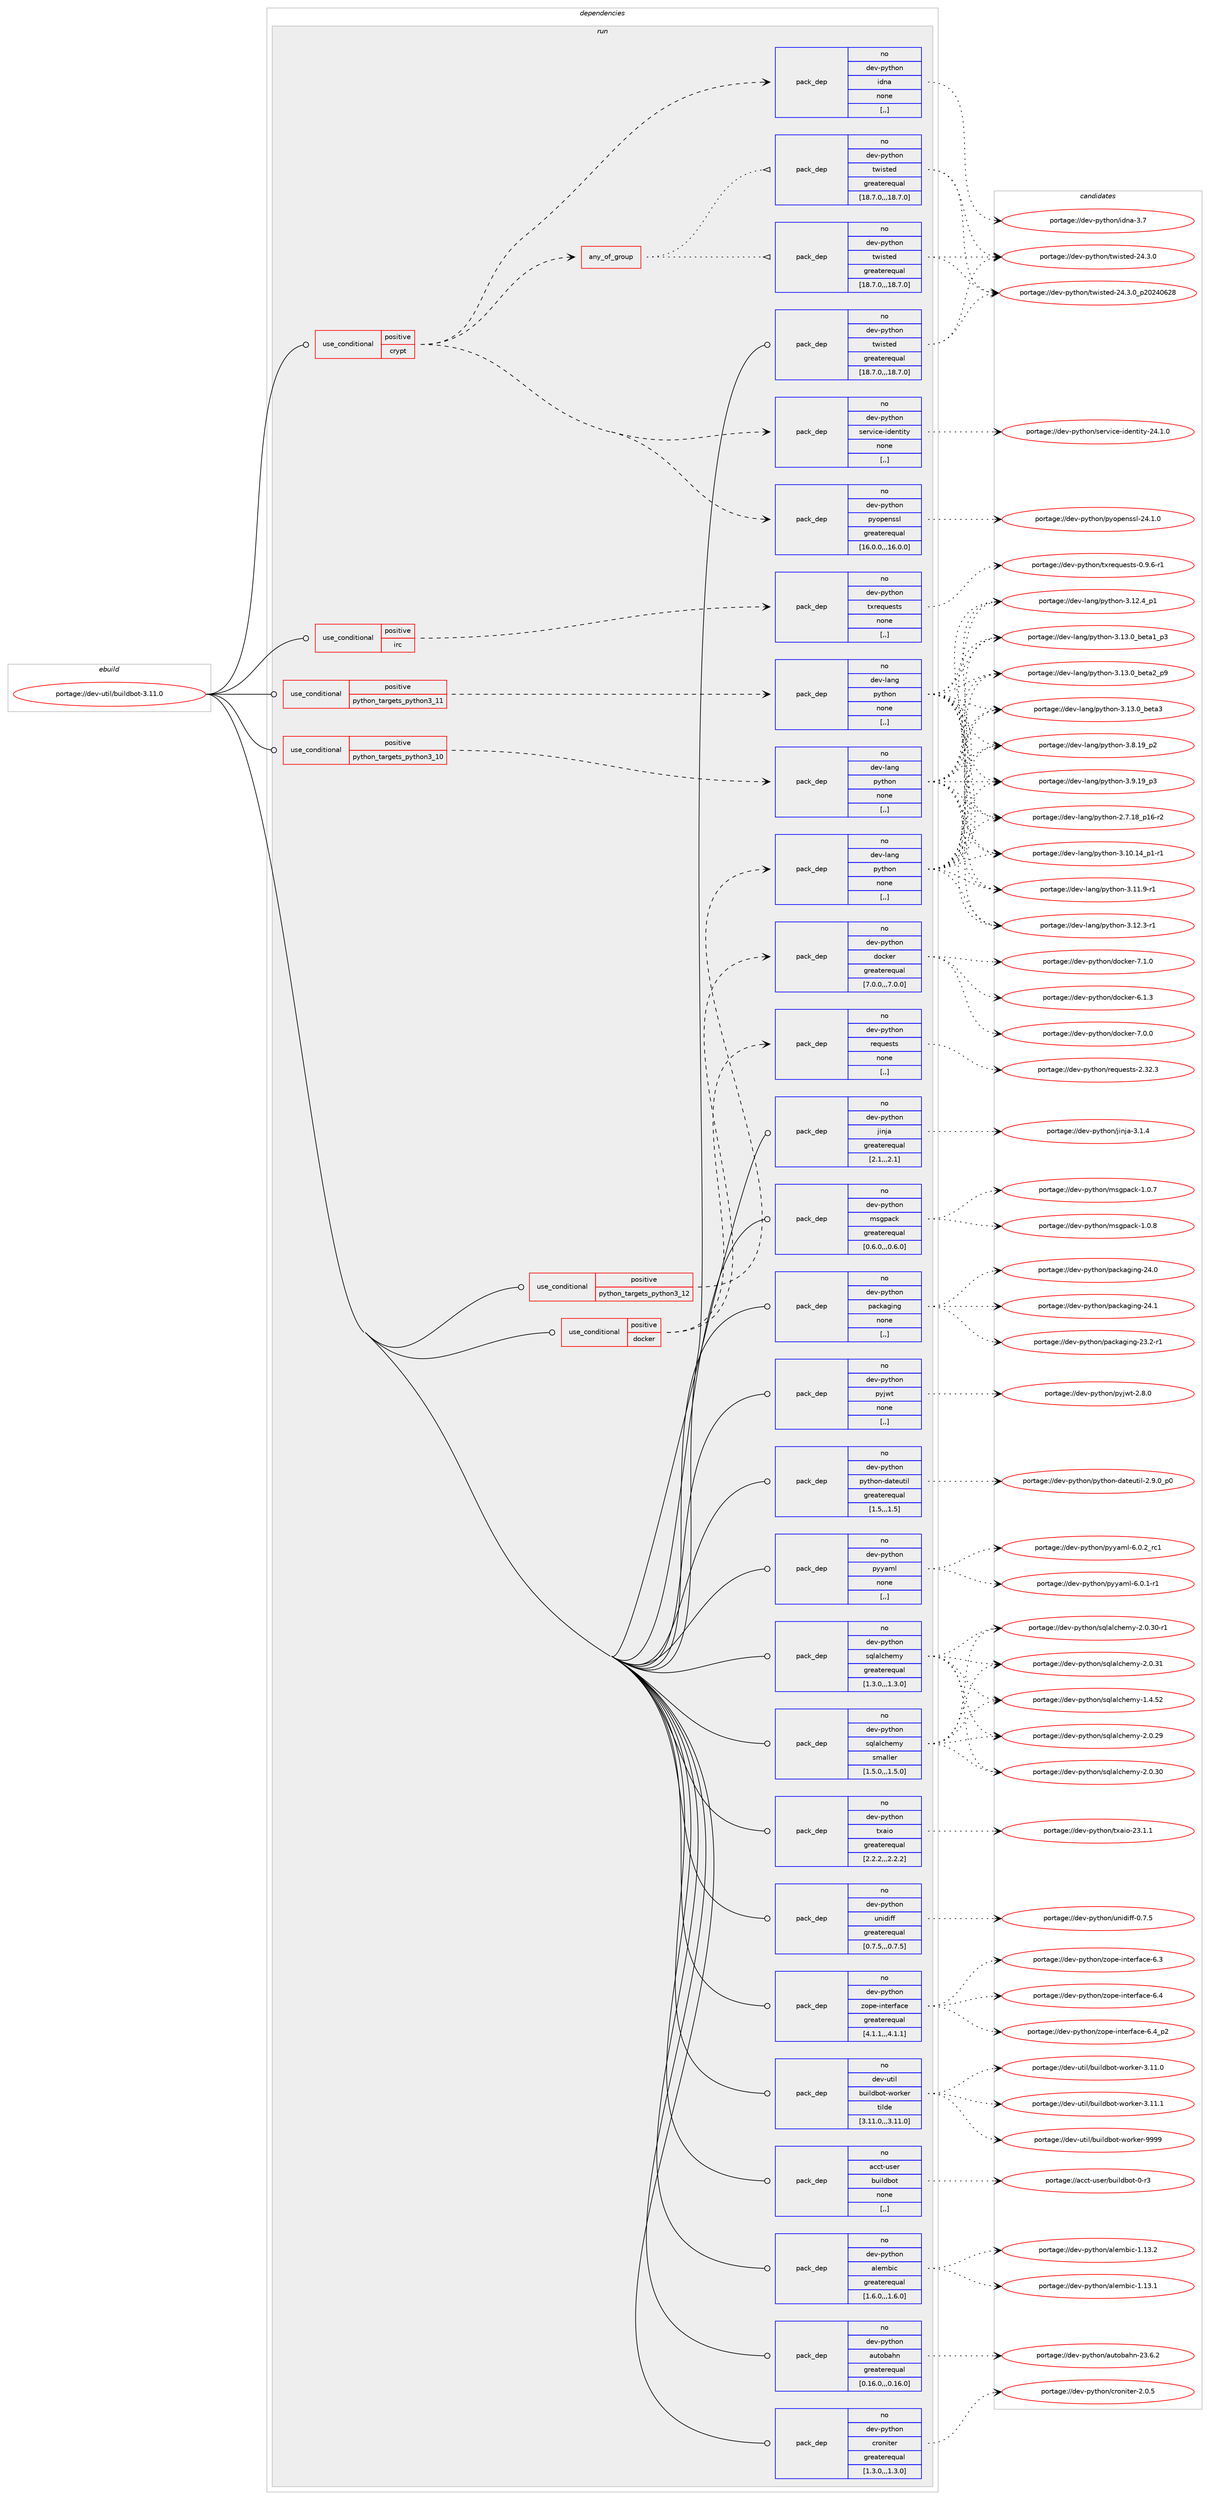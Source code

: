 digraph prolog {

# *************
# Graph options
# *************

newrank=true;
concentrate=true;
compound=true;
graph [rankdir=LR,fontname=Helvetica,fontsize=10,ranksep=1.5];#, ranksep=2.5, nodesep=0.2];
edge  [arrowhead=vee];
node  [fontname=Helvetica,fontsize=10];

# **********
# The ebuild
# **********

subgraph cluster_leftcol {
color=gray;
rank=same;
label=<<i>ebuild</i>>;
id [label="portage://dev-util/buildbot-3.11.0", color=red, width=4, href="../dev-util/buildbot-3.11.0.svg"];
}

# ****************
# The dependencies
# ****************

subgraph cluster_midcol {
color=gray;
label=<<i>dependencies</i>>;
subgraph cluster_compile {
fillcolor="#eeeeee";
style=filled;
label=<<i>compile</i>>;
}
subgraph cluster_compileandrun {
fillcolor="#eeeeee";
style=filled;
label=<<i>compile and run</i>>;
}
subgraph cluster_run {
fillcolor="#eeeeee";
style=filled;
label=<<i>run</i>>;
subgraph cond57911 {
dependency206722 [label=<<TABLE BORDER="0" CELLBORDER="1" CELLSPACING="0" CELLPADDING="4"><TR><TD ROWSPAN="3" CELLPADDING="10">use_conditional</TD></TR><TR><TD>positive</TD></TR><TR><TD>crypt</TD></TR></TABLE>>, shape=none, color=red];
subgraph pack147431 {
dependency206723 [label=<<TABLE BORDER="0" CELLBORDER="1" CELLSPACING="0" CELLPADDING="4" WIDTH="220"><TR><TD ROWSPAN="6" CELLPADDING="30">pack_dep</TD></TR><TR><TD WIDTH="110">no</TD></TR><TR><TD>dev-python</TD></TR><TR><TD>pyopenssl</TD></TR><TR><TD>greaterequal</TD></TR><TR><TD>[16.0.0,,,16.0.0]</TD></TR></TABLE>>, shape=none, color=blue];
}
dependency206722:e -> dependency206723:w [weight=20,style="dashed",arrowhead="vee"];
subgraph pack147432 {
dependency206724 [label=<<TABLE BORDER="0" CELLBORDER="1" CELLSPACING="0" CELLPADDING="4" WIDTH="220"><TR><TD ROWSPAN="6" CELLPADDING="30">pack_dep</TD></TR><TR><TD WIDTH="110">no</TD></TR><TR><TD>dev-python</TD></TR><TR><TD>service-identity</TD></TR><TR><TD>none</TD></TR><TR><TD>[,,]</TD></TR></TABLE>>, shape=none, color=blue];
}
dependency206722:e -> dependency206724:w [weight=20,style="dashed",arrowhead="vee"];
subgraph any1238 {
dependency206725 [label=<<TABLE BORDER="0" CELLBORDER="1" CELLSPACING="0" CELLPADDING="4"><TR><TD CELLPADDING="10">any_of_group</TD></TR></TABLE>>, shape=none, color=red];subgraph pack147433 {
dependency206726 [label=<<TABLE BORDER="0" CELLBORDER="1" CELLSPACING="0" CELLPADDING="4" WIDTH="220"><TR><TD ROWSPAN="6" CELLPADDING="30">pack_dep</TD></TR><TR><TD WIDTH="110">no</TD></TR><TR><TD>dev-python</TD></TR><TR><TD>twisted</TD></TR><TR><TD>greaterequal</TD></TR><TR><TD>[18.7.0,,,18.7.0]</TD></TR></TABLE>>, shape=none, color=blue];
}
dependency206725:e -> dependency206726:w [weight=20,style="dotted",arrowhead="oinv"];
subgraph pack147434 {
dependency206727 [label=<<TABLE BORDER="0" CELLBORDER="1" CELLSPACING="0" CELLPADDING="4" WIDTH="220"><TR><TD ROWSPAN="6" CELLPADDING="30">pack_dep</TD></TR><TR><TD WIDTH="110">no</TD></TR><TR><TD>dev-python</TD></TR><TR><TD>twisted</TD></TR><TR><TD>greaterequal</TD></TR><TR><TD>[18.7.0,,,18.7.0]</TD></TR></TABLE>>, shape=none, color=blue];
}
dependency206725:e -> dependency206727:w [weight=20,style="dotted",arrowhead="oinv"];
}
dependency206722:e -> dependency206725:w [weight=20,style="dashed",arrowhead="vee"];
subgraph pack147435 {
dependency206728 [label=<<TABLE BORDER="0" CELLBORDER="1" CELLSPACING="0" CELLPADDING="4" WIDTH="220"><TR><TD ROWSPAN="6" CELLPADDING="30">pack_dep</TD></TR><TR><TD WIDTH="110">no</TD></TR><TR><TD>dev-python</TD></TR><TR><TD>idna</TD></TR><TR><TD>none</TD></TR><TR><TD>[,,]</TD></TR></TABLE>>, shape=none, color=blue];
}
dependency206722:e -> dependency206728:w [weight=20,style="dashed",arrowhead="vee"];
}
id:e -> dependency206722:w [weight=20,style="solid",arrowhead="odot"];
subgraph cond57912 {
dependency206729 [label=<<TABLE BORDER="0" CELLBORDER="1" CELLSPACING="0" CELLPADDING="4"><TR><TD ROWSPAN="3" CELLPADDING="10">use_conditional</TD></TR><TR><TD>positive</TD></TR><TR><TD>docker</TD></TR></TABLE>>, shape=none, color=red];
subgraph pack147436 {
dependency206730 [label=<<TABLE BORDER="0" CELLBORDER="1" CELLSPACING="0" CELLPADDING="4" WIDTH="220"><TR><TD ROWSPAN="6" CELLPADDING="30">pack_dep</TD></TR><TR><TD WIDTH="110">no</TD></TR><TR><TD>dev-python</TD></TR><TR><TD>docker</TD></TR><TR><TD>greaterequal</TD></TR><TR><TD>[7.0.0,,,7.0.0]</TD></TR></TABLE>>, shape=none, color=blue];
}
dependency206729:e -> dependency206730:w [weight=20,style="dashed",arrowhead="vee"];
subgraph pack147437 {
dependency206731 [label=<<TABLE BORDER="0" CELLBORDER="1" CELLSPACING="0" CELLPADDING="4" WIDTH="220"><TR><TD ROWSPAN="6" CELLPADDING="30">pack_dep</TD></TR><TR><TD WIDTH="110">no</TD></TR><TR><TD>dev-python</TD></TR><TR><TD>requests</TD></TR><TR><TD>none</TD></TR><TR><TD>[,,]</TD></TR></TABLE>>, shape=none, color=blue];
}
dependency206729:e -> dependency206731:w [weight=20,style="dashed",arrowhead="vee"];
}
id:e -> dependency206729:w [weight=20,style="solid",arrowhead="odot"];
subgraph cond57913 {
dependency206732 [label=<<TABLE BORDER="0" CELLBORDER="1" CELLSPACING="0" CELLPADDING="4"><TR><TD ROWSPAN="3" CELLPADDING="10">use_conditional</TD></TR><TR><TD>positive</TD></TR><TR><TD>irc</TD></TR></TABLE>>, shape=none, color=red];
subgraph pack147438 {
dependency206733 [label=<<TABLE BORDER="0" CELLBORDER="1" CELLSPACING="0" CELLPADDING="4" WIDTH="220"><TR><TD ROWSPAN="6" CELLPADDING="30">pack_dep</TD></TR><TR><TD WIDTH="110">no</TD></TR><TR><TD>dev-python</TD></TR><TR><TD>txrequests</TD></TR><TR><TD>none</TD></TR><TR><TD>[,,]</TD></TR></TABLE>>, shape=none, color=blue];
}
dependency206732:e -> dependency206733:w [weight=20,style="dashed",arrowhead="vee"];
}
id:e -> dependency206732:w [weight=20,style="solid",arrowhead="odot"];
subgraph cond57914 {
dependency206734 [label=<<TABLE BORDER="0" CELLBORDER="1" CELLSPACING="0" CELLPADDING="4"><TR><TD ROWSPAN="3" CELLPADDING="10">use_conditional</TD></TR><TR><TD>positive</TD></TR><TR><TD>python_targets_python3_10</TD></TR></TABLE>>, shape=none, color=red];
subgraph pack147439 {
dependency206735 [label=<<TABLE BORDER="0" CELLBORDER="1" CELLSPACING="0" CELLPADDING="4" WIDTH="220"><TR><TD ROWSPAN="6" CELLPADDING="30">pack_dep</TD></TR><TR><TD WIDTH="110">no</TD></TR><TR><TD>dev-lang</TD></TR><TR><TD>python</TD></TR><TR><TD>none</TD></TR><TR><TD>[,,]</TD></TR></TABLE>>, shape=none, color=blue];
}
dependency206734:e -> dependency206735:w [weight=20,style="dashed",arrowhead="vee"];
}
id:e -> dependency206734:w [weight=20,style="solid",arrowhead="odot"];
subgraph cond57915 {
dependency206736 [label=<<TABLE BORDER="0" CELLBORDER="1" CELLSPACING="0" CELLPADDING="4"><TR><TD ROWSPAN="3" CELLPADDING="10">use_conditional</TD></TR><TR><TD>positive</TD></TR><TR><TD>python_targets_python3_11</TD></TR></TABLE>>, shape=none, color=red];
subgraph pack147440 {
dependency206737 [label=<<TABLE BORDER="0" CELLBORDER="1" CELLSPACING="0" CELLPADDING="4" WIDTH="220"><TR><TD ROWSPAN="6" CELLPADDING="30">pack_dep</TD></TR><TR><TD WIDTH="110">no</TD></TR><TR><TD>dev-lang</TD></TR><TR><TD>python</TD></TR><TR><TD>none</TD></TR><TR><TD>[,,]</TD></TR></TABLE>>, shape=none, color=blue];
}
dependency206736:e -> dependency206737:w [weight=20,style="dashed",arrowhead="vee"];
}
id:e -> dependency206736:w [weight=20,style="solid",arrowhead="odot"];
subgraph cond57916 {
dependency206738 [label=<<TABLE BORDER="0" CELLBORDER="1" CELLSPACING="0" CELLPADDING="4"><TR><TD ROWSPAN="3" CELLPADDING="10">use_conditional</TD></TR><TR><TD>positive</TD></TR><TR><TD>python_targets_python3_12</TD></TR></TABLE>>, shape=none, color=red];
subgraph pack147441 {
dependency206739 [label=<<TABLE BORDER="0" CELLBORDER="1" CELLSPACING="0" CELLPADDING="4" WIDTH="220"><TR><TD ROWSPAN="6" CELLPADDING="30">pack_dep</TD></TR><TR><TD WIDTH="110">no</TD></TR><TR><TD>dev-lang</TD></TR><TR><TD>python</TD></TR><TR><TD>none</TD></TR><TR><TD>[,,]</TD></TR></TABLE>>, shape=none, color=blue];
}
dependency206738:e -> dependency206739:w [weight=20,style="dashed",arrowhead="vee"];
}
id:e -> dependency206738:w [weight=20,style="solid",arrowhead="odot"];
subgraph pack147442 {
dependency206740 [label=<<TABLE BORDER="0" CELLBORDER="1" CELLSPACING="0" CELLPADDING="4" WIDTH="220"><TR><TD ROWSPAN="6" CELLPADDING="30">pack_dep</TD></TR><TR><TD WIDTH="110">no</TD></TR><TR><TD>acct-user</TD></TR><TR><TD>buildbot</TD></TR><TR><TD>none</TD></TR><TR><TD>[,,]</TD></TR></TABLE>>, shape=none, color=blue];
}
id:e -> dependency206740:w [weight=20,style="solid",arrowhead="odot"];
subgraph pack147443 {
dependency206741 [label=<<TABLE BORDER="0" CELLBORDER="1" CELLSPACING="0" CELLPADDING="4" WIDTH="220"><TR><TD ROWSPAN="6" CELLPADDING="30">pack_dep</TD></TR><TR><TD WIDTH="110">no</TD></TR><TR><TD>dev-python</TD></TR><TR><TD>alembic</TD></TR><TR><TD>greaterequal</TD></TR><TR><TD>[1.6.0,,,1.6.0]</TD></TR></TABLE>>, shape=none, color=blue];
}
id:e -> dependency206741:w [weight=20,style="solid",arrowhead="odot"];
subgraph pack147444 {
dependency206742 [label=<<TABLE BORDER="0" CELLBORDER="1" CELLSPACING="0" CELLPADDING="4" WIDTH="220"><TR><TD ROWSPAN="6" CELLPADDING="30">pack_dep</TD></TR><TR><TD WIDTH="110">no</TD></TR><TR><TD>dev-python</TD></TR><TR><TD>autobahn</TD></TR><TR><TD>greaterequal</TD></TR><TR><TD>[0.16.0,,,0.16.0]</TD></TR></TABLE>>, shape=none, color=blue];
}
id:e -> dependency206742:w [weight=20,style="solid",arrowhead="odot"];
subgraph pack147445 {
dependency206743 [label=<<TABLE BORDER="0" CELLBORDER="1" CELLSPACING="0" CELLPADDING="4" WIDTH="220"><TR><TD ROWSPAN="6" CELLPADDING="30">pack_dep</TD></TR><TR><TD WIDTH="110">no</TD></TR><TR><TD>dev-python</TD></TR><TR><TD>croniter</TD></TR><TR><TD>greaterequal</TD></TR><TR><TD>[1.3.0,,,1.3.0]</TD></TR></TABLE>>, shape=none, color=blue];
}
id:e -> dependency206743:w [weight=20,style="solid",arrowhead="odot"];
subgraph pack147446 {
dependency206744 [label=<<TABLE BORDER="0" CELLBORDER="1" CELLSPACING="0" CELLPADDING="4" WIDTH="220"><TR><TD ROWSPAN="6" CELLPADDING="30">pack_dep</TD></TR><TR><TD WIDTH="110">no</TD></TR><TR><TD>dev-python</TD></TR><TR><TD>jinja</TD></TR><TR><TD>greaterequal</TD></TR><TR><TD>[2.1,,,2.1]</TD></TR></TABLE>>, shape=none, color=blue];
}
id:e -> dependency206744:w [weight=20,style="solid",arrowhead="odot"];
subgraph pack147447 {
dependency206745 [label=<<TABLE BORDER="0" CELLBORDER="1" CELLSPACING="0" CELLPADDING="4" WIDTH="220"><TR><TD ROWSPAN="6" CELLPADDING="30">pack_dep</TD></TR><TR><TD WIDTH="110">no</TD></TR><TR><TD>dev-python</TD></TR><TR><TD>msgpack</TD></TR><TR><TD>greaterequal</TD></TR><TR><TD>[0.6.0,,,0.6.0]</TD></TR></TABLE>>, shape=none, color=blue];
}
id:e -> dependency206745:w [weight=20,style="solid",arrowhead="odot"];
subgraph pack147448 {
dependency206746 [label=<<TABLE BORDER="0" CELLBORDER="1" CELLSPACING="0" CELLPADDING="4" WIDTH="220"><TR><TD ROWSPAN="6" CELLPADDING="30">pack_dep</TD></TR><TR><TD WIDTH="110">no</TD></TR><TR><TD>dev-python</TD></TR><TR><TD>packaging</TD></TR><TR><TD>none</TD></TR><TR><TD>[,,]</TD></TR></TABLE>>, shape=none, color=blue];
}
id:e -> dependency206746:w [weight=20,style="solid",arrowhead="odot"];
subgraph pack147449 {
dependency206747 [label=<<TABLE BORDER="0" CELLBORDER="1" CELLSPACING="0" CELLPADDING="4" WIDTH="220"><TR><TD ROWSPAN="6" CELLPADDING="30">pack_dep</TD></TR><TR><TD WIDTH="110">no</TD></TR><TR><TD>dev-python</TD></TR><TR><TD>pyjwt</TD></TR><TR><TD>none</TD></TR><TR><TD>[,,]</TD></TR></TABLE>>, shape=none, color=blue];
}
id:e -> dependency206747:w [weight=20,style="solid",arrowhead="odot"];
subgraph pack147450 {
dependency206748 [label=<<TABLE BORDER="0" CELLBORDER="1" CELLSPACING="0" CELLPADDING="4" WIDTH="220"><TR><TD ROWSPAN="6" CELLPADDING="30">pack_dep</TD></TR><TR><TD WIDTH="110">no</TD></TR><TR><TD>dev-python</TD></TR><TR><TD>python-dateutil</TD></TR><TR><TD>greaterequal</TD></TR><TR><TD>[1.5,,,1.5]</TD></TR></TABLE>>, shape=none, color=blue];
}
id:e -> dependency206748:w [weight=20,style="solid",arrowhead="odot"];
subgraph pack147451 {
dependency206749 [label=<<TABLE BORDER="0" CELLBORDER="1" CELLSPACING="0" CELLPADDING="4" WIDTH="220"><TR><TD ROWSPAN="6" CELLPADDING="30">pack_dep</TD></TR><TR><TD WIDTH="110">no</TD></TR><TR><TD>dev-python</TD></TR><TR><TD>pyyaml</TD></TR><TR><TD>none</TD></TR><TR><TD>[,,]</TD></TR></TABLE>>, shape=none, color=blue];
}
id:e -> dependency206749:w [weight=20,style="solid",arrowhead="odot"];
subgraph pack147452 {
dependency206750 [label=<<TABLE BORDER="0" CELLBORDER="1" CELLSPACING="0" CELLPADDING="4" WIDTH="220"><TR><TD ROWSPAN="6" CELLPADDING="30">pack_dep</TD></TR><TR><TD WIDTH="110">no</TD></TR><TR><TD>dev-python</TD></TR><TR><TD>sqlalchemy</TD></TR><TR><TD>greaterequal</TD></TR><TR><TD>[1.3.0,,,1.3.0]</TD></TR></TABLE>>, shape=none, color=blue];
}
id:e -> dependency206750:w [weight=20,style="solid",arrowhead="odot"];
subgraph pack147453 {
dependency206751 [label=<<TABLE BORDER="0" CELLBORDER="1" CELLSPACING="0" CELLPADDING="4" WIDTH="220"><TR><TD ROWSPAN="6" CELLPADDING="30">pack_dep</TD></TR><TR><TD WIDTH="110">no</TD></TR><TR><TD>dev-python</TD></TR><TR><TD>sqlalchemy</TD></TR><TR><TD>smaller</TD></TR><TR><TD>[1.5.0,,,1.5.0]</TD></TR></TABLE>>, shape=none, color=blue];
}
id:e -> dependency206751:w [weight=20,style="solid",arrowhead="odot"];
subgraph pack147454 {
dependency206752 [label=<<TABLE BORDER="0" CELLBORDER="1" CELLSPACING="0" CELLPADDING="4" WIDTH="220"><TR><TD ROWSPAN="6" CELLPADDING="30">pack_dep</TD></TR><TR><TD WIDTH="110">no</TD></TR><TR><TD>dev-python</TD></TR><TR><TD>twisted</TD></TR><TR><TD>greaterequal</TD></TR><TR><TD>[18.7.0,,,18.7.0]</TD></TR></TABLE>>, shape=none, color=blue];
}
id:e -> dependency206752:w [weight=20,style="solid",arrowhead="odot"];
subgraph pack147455 {
dependency206753 [label=<<TABLE BORDER="0" CELLBORDER="1" CELLSPACING="0" CELLPADDING="4" WIDTH="220"><TR><TD ROWSPAN="6" CELLPADDING="30">pack_dep</TD></TR><TR><TD WIDTH="110">no</TD></TR><TR><TD>dev-python</TD></TR><TR><TD>txaio</TD></TR><TR><TD>greaterequal</TD></TR><TR><TD>[2.2.2,,,2.2.2]</TD></TR></TABLE>>, shape=none, color=blue];
}
id:e -> dependency206753:w [weight=20,style="solid",arrowhead="odot"];
subgraph pack147456 {
dependency206754 [label=<<TABLE BORDER="0" CELLBORDER="1" CELLSPACING="0" CELLPADDING="4" WIDTH="220"><TR><TD ROWSPAN="6" CELLPADDING="30">pack_dep</TD></TR><TR><TD WIDTH="110">no</TD></TR><TR><TD>dev-python</TD></TR><TR><TD>unidiff</TD></TR><TR><TD>greaterequal</TD></TR><TR><TD>[0.7.5,,,0.7.5]</TD></TR></TABLE>>, shape=none, color=blue];
}
id:e -> dependency206754:w [weight=20,style="solid",arrowhead="odot"];
subgraph pack147457 {
dependency206755 [label=<<TABLE BORDER="0" CELLBORDER="1" CELLSPACING="0" CELLPADDING="4" WIDTH="220"><TR><TD ROWSPAN="6" CELLPADDING="30">pack_dep</TD></TR><TR><TD WIDTH="110">no</TD></TR><TR><TD>dev-python</TD></TR><TR><TD>zope-interface</TD></TR><TR><TD>greaterequal</TD></TR><TR><TD>[4.1.1,,,4.1.1]</TD></TR></TABLE>>, shape=none, color=blue];
}
id:e -> dependency206755:w [weight=20,style="solid",arrowhead="odot"];
subgraph pack147458 {
dependency206756 [label=<<TABLE BORDER="0" CELLBORDER="1" CELLSPACING="0" CELLPADDING="4" WIDTH="220"><TR><TD ROWSPAN="6" CELLPADDING="30">pack_dep</TD></TR><TR><TD WIDTH="110">no</TD></TR><TR><TD>dev-util</TD></TR><TR><TD>buildbot-worker</TD></TR><TR><TD>tilde</TD></TR><TR><TD>[3.11.0,,,3.11.0]</TD></TR></TABLE>>, shape=none, color=blue];
}
id:e -> dependency206756:w [weight=20,style="solid",arrowhead="odot"];
}
}

# **************
# The candidates
# **************

subgraph cluster_choices {
rank=same;
color=gray;
label=<<i>candidates</i>>;

subgraph choice147431 {
color=black;
nodesep=1;
choice100101118451121211161041111104711212111111210111011511510845505246494648 [label="portage://dev-python/pyopenssl-24.1.0", color=red, width=4,href="../dev-python/pyopenssl-24.1.0.svg"];
dependency206723:e -> choice100101118451121211161041111104711212111111210111011511510845505246494648:w [style=dotted,weight="100"];
}
subgraph choice147432 {
color=black;
nodesep=1;
choice1001011184511212111610411111047115101114118105991014510510010111011610511612145505246494648 [label="portage://dev-python/service-identity-24.1.0", color=red, width=4,href="../dev-python/service-identity-24.1.0.svg"];
dependency206724:e -> choice1001011184511212111610411111047115101114118105991014510510010111011610511612145505246494648:w [style=dotted,weight="100"];
}
subgraph choice147433 {
color=black;
nodesep=1;
choice100101118451121211161041111104711611910511511610110045505246514648 [label="portage://dev-python/twisted-24.3.0", color=red, width=4,href="../dev-python/twisted-24.3.0.svg"];
choice100101118451121211161041111104711611910511511610110045505246514648951125048505248545056 [label="portage://dev-python/twisted-24.3.0_p20240628", color=red, width=4,href="../dev-python/twisted-24.3.0_p20240628.svg"];
dependency206726:e -> choice100101118451121211161041111104711611910511511610110045505246514648:w [style=dotted,weight="100"];
dependency206726:e -> choice100101118451121211161041111104711611910511511610110045505246514648951125048505248545056:w [style=dotted,weight="100"];
}
subgraph choice147434 {
color=black;
nodesep=1;
choice100101118451121211161041111104711611910511511610110045505246514648 [label="portage://dev-python/twisted-24.3.0", color=red, width=4,href="../dev-python/twisted-24.3.0.svg"];
choice100101118451121211161041111104711611910511511610110045505246514648951125048505248545056 [label="portage://dev-python/twisted-24.3.0_p20240628", color=red, width=4,href="../dev-python/twisted-24.3.0_p20240628.svg"];
dependency206727:e -> choice100101118451121211161041111104711611910511511610110045505246514648:w [style=dotted,weight="100"];
dependency206727:e -> choice100101118451121211161041111104711611910511511610110045505246514648951125048505248545056:w [style=dotted,weight="100"];
}
subgraph choice147435 {
color=black;
nodesep=1;
choice10010111845112121116104111110471051001109745514655 [label="portage://dev-python/idna-3.7", color=red, width=4,href="../dev-python/idna-3.7.svg"];
dependency206728:e -> choice10010111845112121116104111110471051001109745514655:w [style=dotted,weight="100"];
}
subgraph choice147436 {
color=black;
nodesep=1;
choice100101118451121211161041111104710011199107101114455446494651 [label="portage://dev-python/docker-6.1.3", color=red, width=4,href="../dev-python/docker-6.1.3.svg"];
choice100101118451121211161041111104710011199107101114455546484648 [label="portage://dev-python/docker-7.0.0", color=red, width=4,href="../dev-python/docker-7.0.0.svg"];
choice100101118451121211161041111104710011199107101114455546494648 [label="portage://dev-python/docker-7.1.0", color=red, width=4,href="../dev-python/docker-7.1.0.svg"];
dependency206730:e -> choice100101118451121211161041111104710011199107101114455446494651:w [style=dotted,weight="100"];
dependency206730:e -> choice100101118451121211161041111104710011199107101114455546484648:w [style=dotted,weight="100"];
dependency206730:e -> choice100101118451121211161041111104710011199107101114455546494648:w [style=dotted,weight="100"];
}
subgraph choice147437 {
color=black;
nodesep=1;
choice100101118451121211161041111104711410111311710111511611545504651504651 [label="portage://dev-python/requests-2.32.3", color=red, width=4,href="../dev-python/requests-2.32.3.svg"];
dependency206731:e -> choice100101118451121211161041111104711410111311710111511611545504651504651:w [style=dotted,weight="100"];
}
subgraph choice147438 {
color=black;
nodesep=1;
choice10010111845112121116104111110471161201141011131171011151161154548465746544511449 [label="portage://dev-python/txrequests-0.9.6-r1", color=red, width=4,href="../dev-python/txrequests-0.9.6-r1.svg"];
dependency206733:e -> choice10010111845112121116104111110471161201141011131171011151161154548465746544511449:w [style=dotted,weight="100"];
}
subgraph choice147439 {
color=black;
nodesep=1;
choice100101118451089711010347112121116104111110455046554649569511249544511450 [label="portage://dev-lang/python-2.7.18_p16-r2", color=red, width=4,href="../dev-lang/python-2.7.18_p16-r2.svg"];
choice100101118451089711010347112121116104111110455146494846495295112494511449 [label="portage://dev-lang/python-3.10.14_p1-r1", color=red, width=4,href="../dev-lang/python-3.10.14_p1-r1.svg"];
choice100101118451089711010347112121116104111110455146494946574511449 [label="portage://dev-lang/python-3.11.9-r1", color=red, width=4,href="../dev-lang/python-3.11.9-r1.svg"];
choice100101118451089711010347112121116104111110455146495046514511449 [label="portage://dev-lang/python-3.12.3-r1", color=red, width=4,href="../dev-lang/python-3.12.3-r1.svg"];
choice100101118451089711010347112121116104111110455146495046529511249 [label="portage://dev-lang/python-3.12.4_p1", color=red, width=4,href="../dev-lang/python-3.12.4_p1.svg"];
choice10010111845108971101034711212111610411111045514649514648959810111697499511251 [label="portage://dev-lang/python-3.13.0_beta1_p3", color=red, width=4,href="../dev-lang/python-3.13.0_beta1_p3.svg"];
choice10010111845108971101034711212111610411111045514649514648959810111697509511257 [label="portage://dev-lang/python-3.13.0_beta2_p9", color=red, width=4,href="../dev-lang/python-3.13.0_beta2_p9.svg"];
choice1001011184510897110103471121211161041111104551464951464895981011169751 [label="portage://dev-lang/python-3.13.0_beta3", color=red, width=4,href="../dev-lang/python-3.13.0_beta3.svg"];
choice100101118451089711010347112121116104111110455146564649579511250 [label="portage://dev-lang/python-3.8.19_p2", color=red, width=4,href="../dev-lang/python-3.8.19_p2.svg"];
choice100101118451089711010347112121116104111110455146574649579511251 [label="portage://dev-lang/python-3.9.19_p3", color=red, width=4,href="../dev-lang/python-3.9.19_p3.svg"];
dependency206735:e -> choice100101118451089711010347112121116104111110455046554649569511249544511450:w [style=dotted,weight="100"];
dependency206735:e -> choice100101118451089711010347112121116104111110455146494846495295112494511449:w [style=dotted,weight="100"];
dependency206735:e -> choice100101118451089711010347112121116104111110455146494946574511449:w [style=dotted,weight="100"];
dependency206735:e -> choice100101118451089711010347112121116104111110455146495046514511449:w [style=dotted,weight="100"];
dependency206735:e -> choice100101118451089711010347112121116104111110455146495046529511249:w [style=dotted,weight="100"];
dependency206735:e -> choice10010111845108971101034711212111610411111045514649514648959810111697499511251:w [style=dotted,weight="100"];
dependency206735:e -> choice10010111845108971101034711212111610411111045514649514648959810111697509511257:w [style=dotted,weight="100"];
dependency206735:e -> choice1001011184510897110103471121211161041111104551464951464895981011169751:w [style=dotted,weight="100"];
dependency206735:e -> choice100101118451089711010347112121116104111110455146564649579511250:w [style=dotted,weight="100"];
dependency206735:e -> choice100101118451089711010347112121116104111110455146574649579511251:w [style=dotted,weight="100"];
}
subgraph choice147440 {
color=black;
nodesep=1;
choice100101118451089711010347112121116104111110455046554649569511249544511450 [label="portage://dev-lang/python-2.7.18_p16-r2", color=red, width=4,href="../dev-lang/python-2.7.18_p16-r2.svg"];
choice100101118451089711010347112121116104111110455146494846495295112494511449 [label="portage://dev-lang/python-3.10.14_p1-r1", color=red, width=4,href="../dev-lang/python-3.10.14_p1-r1.svg"];
choice100101118451089711010347112121116104111110455146494946574511449 [label="portage://dev-lang/python-3.11.9-r1", color=red, width=4,href="../dev-lang/python-3.11.9-r1.svg"];
choice100101118451089711010347112121116104111110455146495046514511449 [label="portage://dev-lang/python-3.12.3-r1", color=red, width=4,href="../dev-lang/python-3.12.3-r1.svg"];
choice100101118451089711010347112121116104111110455146495046529511249 [label="portage://dev-lang/python-3.12.4_p1", color=red, width=4,href="../dev-lang/python-3.12.4_p1.svg"];
choice10010111845108971101034711212111610411111045514649514648959810111697499511251 [label="portage://dev-lang/python-3.13.0_beta1_p3", color=red, width=4,href="../dev-lang/python-3.13.0_beta1_p3.svg"];
choice10010111845108971101034711212111610411111045514649514648959810111697509511257 [label="portage://dev-lang/python-3.13.0_beta2_p9", color=red, width=4,href="../dev-lang/python-3.13.0_beta2_p9.svg"];
choice1001011184510897110103471121211161041111104551464951464895981011169751 [label="portage://dev-lang/python-3.13.0_beta3", color=red, width=4,href="../dev-lang/python-3.13.0_beta3.svg"];
choice100101118451089711010347112121116104111110455146564649579511250 [label="portage://dev-lang/python-3.8.19_p2", color=red, width=4,href="../dev-lang/python-3.8.19_p2.svg"];
choice100101118451089711010347112121116104111110455146574649579511251 [label="portage://dev-lang/python-3.9.19_p3", color=red, width=4,href="../dev-lang/python-3.9.19_p3.svg"];
dependency206737:e -> choice100101118451089711010347112121116104111110455046554649569511249544511450:w [style=dotted,weight="100"];
dependency206737:e -> choice100101118451089711010347112121116104111110455146494846495295112494511449:w [style=dotted,weight="100"];
dependency206737:e -> choice100101118451089711010347112121116104111110455146494946574511449:w [style=dotted,weight="100"];
dependency206737:e -> choice100101118451089711010347112121116104111110455146495046514511449:w [style=dotted,weight="100"];
dependency206737:e -> choice100101118451089711010347112121116104111110455146495046529511249:w [style=dotted,weight="100"];
dependency206737:e -> choice10010111845108971101034711212111610411111045514649514648959810111697499511251:w [style=dotted,weight="100"];
dependency206737:e -> choice10010111845108971101034711212111610411111045514649514648959810111697509511257:w [style=dotted,weight="100"];
dependency206737:e -> choice1001011184510897110103471121211161041111104551464951464895981011169751:w [style=dotted,weight="100"];
dependency206737:e -> choice100101118451089711010347112121116104111110455146564649579511250:w [style=dotted,weight="100"];
dependency206737:e -> choice100101118451089711010347112121116104111110455146574649579511251:w [style=dotted,weight="100"];
}
subgraph choice147441 {
color=black;
nodesep=1;
choice100101118451089711010347112121116104111110455046554649569511249544511450 [label="portage://dev-lang/python-2.7.18_p16-r2", color=red, width=4,href="../dev-lang/python-2.7.18_p16-r2.svg"];
choice100101118451089711010347112121116104111110455146494846495295112494511449 [label="portage://dev-lang/python-3.10.14_p1-r1", color=red, width=4,href="../dev-lang/python-3.10.14_p1-r1.svg"];
choice100101118451089711010347112121116104111110455146494946574511449 [label="portage://dev-lang/python-3.11.9-r1", color=red, width=4,href="../dev-lang/python-3.11.9-r1.svg"];
choice100101118451089711010347112121116104111110455146495046514511449 [label="portage://dev-lang/python-3.12.3-r1", color=red, width=4,href="../dev-lang/python-3.12.3-r1.svg"];
choice100101118451089711010347112121116104111110455146495046529511249 [label="portage://dev-lang/python-3.12.4_p1", color=red, width=4,href="../dev-lang/python-3.12.4_p1.svg"];
choice10010111845108971101034711212111610411111045514649514648959810111697499511251 [label="portage://dev-lang/python-3.13.0_beta1_p3", color=red, width=4,href="../dev-lang/python-3.13.0_beta1_p3.svg"];
choice10010111845108971101034711212111610411111045514649514648959810111697509511257 [label="portage://dev-lang/python-3.13.0_beta2_p9", color=red, width=4,href="../dev-lang/python-3.13.0_beta2_p9.svg"];
choice1001011184510897110103471121211161041111104551464951464895981011169751 [label="portage://dev-lang/python-3.13.0_beta3", color=red, width=4,href="../dev-lang/python-3.13.0_beta3.svg"];
choice100101118451089711010347112121116104111110455146564649579511250 [label="portage://dev-lang/python-3.8.19_p2", color=red, width=4,href="../dev-lang/python-3.8.19_p2.svg"];
choice100101118451089711010347112121116104111110455146574649579511251 [label="portage://dev-lang/python-3.9.19_p3", color=red, width=4,href="../dev-lang/python-3.9.19_p3.svg"];
dependency206739:e -> choice100101118451089711010347112121116104111110455046554649569511249544511450:w [style=dotted,weight="100"];
dependency206739:e -> choice100101118451089711010347112121116104111110455146494846495295112494511449:w [style=dotted,weight="100"];
dependency206739:e -> choice100101118451089711010347112121116104111110455146494946574511449:w [style=dotted,weight="100"];
dependency206739:e -> choice100101118451089711010347112121116104111110455146495046514511449:w [style=dotted,weight="100"];
dependency206739:e -> choice100101118451089711010347112121116104111110455146495046529511249:w [style=dotted,weight="100"];
dependency206739:e -> choice10010111845108971101034711212111610411111045514649514648959810111697499511251:w [style=dotted,weight="100"];
dependency206739:e -> choice10010111845108971101034711212111610411111045514649514648959810111697509511257:w [style=dotted,weight="100"];
dependency206739:e -> choice1001011184510897110103471121211161041111104551464951464895981011169751:w [style=dotted,weight="100"];
dependency206739:e -> choice100101118451089711010347112121116104111110455146564649579511250:w [style=dotted,weight="100"];
dependency206739:e -> choice100101118451089711010347112121116104111110455146574649579511251:w [style=dotted,weight="100"];
}
subgraph choice147442 {
color=black;
nodesep=1;
choice9799991164511711510111447981171051081009811111645484511451 [label="portage://acct-user/buildbot-0-r3", color=red, width=4,href="../acct-user/buildbot-0-r3.svg"];
dependency206740:e -> choice9799991164511711510111447981171051081009811111645484511451:w [style=dotted,weight="100"];
}
subgraph choice147443 {
color=black;
nodesep=1;
choice100101118451121211161041111104797108101109981059945494649514649 [label="portage://dev-python/alembic-1.13.1", color=red, width=4,href="../dev-python/alembic-1.13.1.svg"];
choice100101118451121211161041111104797108101109981059945494649514650 [label="portage://dev-python/alembic-1.13.2", color=red, width=4,href="../dev-python/alembic-1.13.2.svg"];
dependency206741:e -> choice100101118451121211161041111104797108101109981059945494649514649:w [style=dotted,weight="100"];
dependency206741:e -> choice100101118451121211161041111104797108101109981059945494649514650:w [style=dotted,weight="100"];
}
subgraph choice147444 {
color=black;
nodesep=1;
choice100101118451121211161041111104797117116111989710411045505146544650 [label="portage://dev-python/autobahn-23.6.2", color=red, width=4,href="../dev-python/autobahn-23.6.2.svg"];
dependency206742:e -> choice100101118451121211161041111104797117116111989710411045505146544650:w [style=dotted,weight="100"];
}
subgraph choice147445 {
color=black;
nodesep=1;
choice100101118451121211161041111104799114111110105116101114455046484653 [label="portage://dev-python/croniter-2.0.5", color=red, width=4,href="../dev-python/croniter-2.0.5.svg"];
dependency206743:e -> choice100101118451121211161041111104799114111110105116101114455046484653:w [style=dotted,weight="100"];
}
subgraph choice147446 {
color=black;
nodesep=1;
choice100101118451121211161041111104710610511010697455146494652 [label="portage://dev-python/jinja-3.1.4", color=red, width=4,href="../dev-python/jinja-3.1.4.svg"];
dependency206744:e -> choice100101118451121211161041111104710610511010697455146494652:w [style=dotted,weight="100"];
}
subgraph choice147447 {
color=black;
nodesep=1;
choice10010111845112121116104111110471091151031129799107454946484655 [label="portage://dev-python/msgpack-1.0.7", color=red, width=4,href="../dev-python/msgpack-1.0.7.svg"];
choice10010111845112121116104111110471091151031129799107454946484656 [label="portage://dev-python/msgpack-1.0.8", color=red, width=4,href="../dev-python/msgpack-1.0.8.svg"];
dependency206745:e -> choice10010111845112121116104111110471091151031129799107454946484655:w [style=dotted,weight="100"];
dependency206745:e -> choice10010111845112121116104111110471091151031129799107454946484656:w [style=dotted,weight="100"];
}
subgraph choice147448 {
color=black;
nodesep=1;
choice100101118451121211161041111104711297991079710310511010345505146504511449 [label="portage://dev-python/packaging-23.2-r1", color=red, width=4,href="../dev-python/packaging-23.2-r1.svg"];
choice10010111845112121116104111110471129799107971031051101034550524648 [label="portage://dev-python/packaging-24.0", color=red, width=4,href="../dev-python/packaging-24.0.svg"];
choice10010111845112121116104111110471129799107971031051101034550524649 [label="portage://dev-python/packaging-24.1", color=red, width=4,href="../dev-python/packaging-24.1.svg"];
dependency206746:e -> choice100101118451121211161041111104711297991079710310511010345505146504511449:w [style=dotted,weight="100"];
dependency206746:e -> choice10010111845112121116104111110471129799107971031051101034550524648:w [style=dotted,weight="100"];
dependency206746:e -> choice10010111845112121116104111110471129799107971031051101034550524649:w [style=dotted,weight="100"];
}
subgraph choice147449 {
color=black;
nodesep=1;
choice1001011184511212111610411111047112121106119116455046564648 [label="portage://dev-python/pyjwt-2.8.0", color=red, width=4,href="../dev-python/pyjwt-2.8.0.svg"];
dependency206747:e -> choice1001011184511212111610411111047112121106119116455046564648:w [style=dotted,weight="100"];
}
subgraph choice147450 {
color=black;
nodesep=1;
choice100101118451121211161041111104711212111610411111045100971161011171161051084550465746489511248 [label="portage://dev-python/python-dateutil-2.9.0_p0", color=red, width=4,href="../dev-python/python-dateutil-2.9.0_p0.svg"];
dependency206748:e -> choice100101118451121211161041111104711212111610411111045100971161011171161051084550465746489511248:w [style=dotted,weight="100"];
}
subgraph choice147451 {
color=black;
nodesep=1;
choice1001011184511212111610411111047112121121971091084554464846494511449 [label="portage://dev-python/pyyaml-6.0.1-r1", color=red, width=4,href="../dev-python/pyyaml-6.0.1-r1.svg"];
choice100101118451121211161041111104711212112197109108455446484650951149949 [label="portage://dev-python/pyyaml-6.0.2_rc1", color=red, width=4,href="../dev-python/pyyaml-6.0.2_rc1.svg"];
dependency206749:e -> choice1001011184511212111610411111047112121121971091084554464846494511449:w [style=dotted,weight="100"];
dependency206749:e -> choice100101118451121211161041111104711212112197109108455446484650951149949:w [style=dotted,weight="100"];
}
subgraph choice147452 {
color=black;
nodesep=1;
choice1001011184511212111610411111047115113108971089910410110912145494652465350 [label="portage://dev-python/sqlalchemy-1.4.52", color=red, width=4,href="../dev-python/sqlalchemy-1.4.52.svg"];
choice1001011184511212111610411111047115113108971089910410110912145504648465057 [label="portage://dev-python/sqlalchemy-2.0.29", color=red, width=4,href="../dev-python/sqlalchemy-2.0.29.svg"];
choice1001011184511212111610411111047115113108971089910410110912145504648465148 [label="portage://dev-python/sqlalchemy-2.0.30", color=red, width=4,href="../dev-python/sqlalchemy-2.0.30.svg"];
choice10010111845112121116104111110471151131089710899104101109121455046484651484511449 [label="portage://dev-python/sqlalchemy-2.0.30-r1", color=red, width=4,href="../dev-python/sqlalchemy-2.0.30-r1.svg"];
choice1001011184511212111610411111047115113108971089910410110912145504648465149 [label="portage://dev-python/sqlalchemy-2.0.31", color=red, width=4,href="../dev-python/sqlalchemy-2.0.31.svg"];
dependency206750:e -> choice1001011184511212111610411111047115113108971089910410110912145494652465350:w [style=dotted,weight="100"];
dependency206750:e -> choice1001011184511212111610411111047115113108971089910410110912145504648465057:w [style=dotted,weight="100"];
dependency206750:e -> choice1001011184511212111610411111047115113108971089910410110912145504648465148:w [style=dotted,weight="100"];
dependency206750:e -> choice10010111845112121116104111110471151131089710899104101109121455046484651484511449:w [style=dotted,weight="100"];
dependency206750:e -> choice1001011184511212111610411111047115113108971089910410110912145504648465149:w [style=dotted,weight="100"];
}
subgraph choice147453 {
color=black;
nodesep=1;
choice1001011184511212111610411111047115113108971089910410110912145494652465350 [label="portage://dev-python/sqlalchemy-1.4.52", color=red, width=4,href="../dev-python/sqlalchemy-1.4.52.svg"];
choice1001011184511212111610411111047115113108971089910410110912145504648465057 [label="portage://dev-python/sqlalchemy-2.0.29", color=red, width=4,href="../dev-python/sqlalchemy-2.0.29.svg"];
choice1001011184511212111610411111047115113108971089910410110912145504648465148 [label="portage://dev-python/sqlalchemy-2.0.30", color=red, width=4,href="../dev-python/sqlalchemy-2.0.30.svg"];
choice10010111845112121116104111110471151131089710899104101109121455046484651484511449 [label="portage://dev-python/sqlalchemy-2.0.30-r1", color=red, width=4,href="../dev-python/sqlalchemy-2.0.30-r1.svg"];
choice1001011184511212111610411111047115113108971089910410110912145504648465149 [label="portage://dev-python/sqlalchemy-2.0.31", color=red, width=4,href="../dev-python/sqlalchemy-2.0.31.svg"];
dependency206751:e -> choice1001011184511212111610411111047115113108971089910410110912145494652465350:w [style=dotted,weight="100"];
dependency206751:e -> choice1001011184511212111610411111047115113108971089910410110912145504648465057:w [style=dotted,weight="100"];
dependency206751:e -> choice1001011184511212111610411111047115113108971089910410110912145504648465148:w [style=dotted,weight="100"];
dependency206751:e -> choice10010111845112121116104111110471151131089710899104101109121455046484651484511449:w [style=dotted,weight="100"];
dependency206751:e -> choice1001011184511212111610411111047115113108971089910410110912145504648465149:w [style=dotted,weight="100"];
}
subgraph choice147454 {
color=black;
nodesep=1;
choice100101118451121211161041111104711611910511511610110045505246514648 [label="portage://dev-python/twisted-24.3.0", color=red, width=4,href="../dev-python/twisted-24.3.0.svg"];
choice100101118451121211161041111104711611910511511610110045505246514648951125048505248545056 [label="portage://dev-python/twisted-24.3.0_p20240628", color=red, width=4,href="../dev-python/twisted-24.3.0_p20240628.svg"];
dependency206752:e -> choice100101118451121211161041111104711611910511511610110045505246514648:w [style=dotted,weight="100"];
dependency206752:e -> choice100101118451121211161041111104711611910511511610110045505246514648951125048505248545056:w [style=dotted,weight="100"];
}
subgraph choice147455 {
color=black;
nodesep=1;
choice10010111845112121116104111110471161209710511145505146494649 [label="portage://dev-python/txaio-23.1.1", color=red, width=4,href="../dev-python/txaio-23.1.1.svg"];
dependency206753:e -> choice10010111845112121116104111110471161209710511145505146494649:w [style=dotted,weight="100"];
}
subgraph choice147456 {
color=black;
nodesep=1;
choice1001011184511212111610411111047117110105100105102102454846554653 [label="portage://dev-python/unidiff-0.7.5", color=red, width=4,href="../dev-python/unidiff-0.7.5.svg"];
dependency206754:e -> choice1001011184511212111610411111047117110105100105102102454846554653:w [style=dotted,weight="100"];
}
subgraph choice147457 {
color=black;
nodesep=1;
choice100101118451121211161041111104712211111210145105110116101114102979910145544651 [label="portage://dev-python/zope-interface-6.3", color=red, width=4,href="../dev-python/zope-interface-6.3.svg"];
choice100101118451121211161041111104712211111210145105110116101114102979910145544652 [label="portage://dev-python/zope-interface-6.4", color=red, width=4,href="../dev-python/zope-interface-6.4.svg"];
choice1001011184511212111610411111047122111112101451051101161011141029799101455446529511250 [label="portage://dev-python/zope-interface-6.4_p2", color=red, width=4,href="../dev-python/zope-interface-6.4_p2.svg"];
dependency206755:e -> choice100101118451121211161041111104712211111210145105110116101114102979910145544651:w [style=dotted,weight="100"];
dependency206755:e -> choice100101118451121211161041111104712211111210145105110116101114102979910145544652:w [style=dotted,weight="100"];
dependency206755:e -> choice1001011184511212111610411111047122111112101451051101161011141029799101455446529511250:w [style=dotted,weight="100"];
}
subgraph choice147458 {
color=black;
nodesep=1;
choice100101118451171161051084798117105108100981111164511911111410710111445514649494648 [label="portage://dev-util/buildbot-worker-3.11.0", color=red, width=4,href="../dev-util/buildbot-worker-3.11.0.svg"];
choice100101118451171161051084798117105108100981111164511911111410710111445514649494649 [label="portage://dev-util/buildbot-worker-3.11.1", color=red, width=4,href="../dev-util/buildbot-worker-3.11.1.svg"];
choice10010111845117116105108479811710510810098111116451191111141071011144557575757 [label="portage://dev-util/buildbot-worker-9999", color=red, width=4,href="../dev-util/buildbot-worker-9999.svg"];
dependency206756:e -> choice100101118451171161051084798117105108100981111164511911111410710111445514649494648:w [style=dotted,weight="100"];
dependency206756:e -> choice100101118451171161051084798117105108100981111164511911111410710111445514649494649:w [style=dotted,weight="100"];
dependency206756:e -> choice10010111845117116105108479811710510810098111116451191111141071011144557575757:w [style=dotted,weight="100"];
}
}

}

